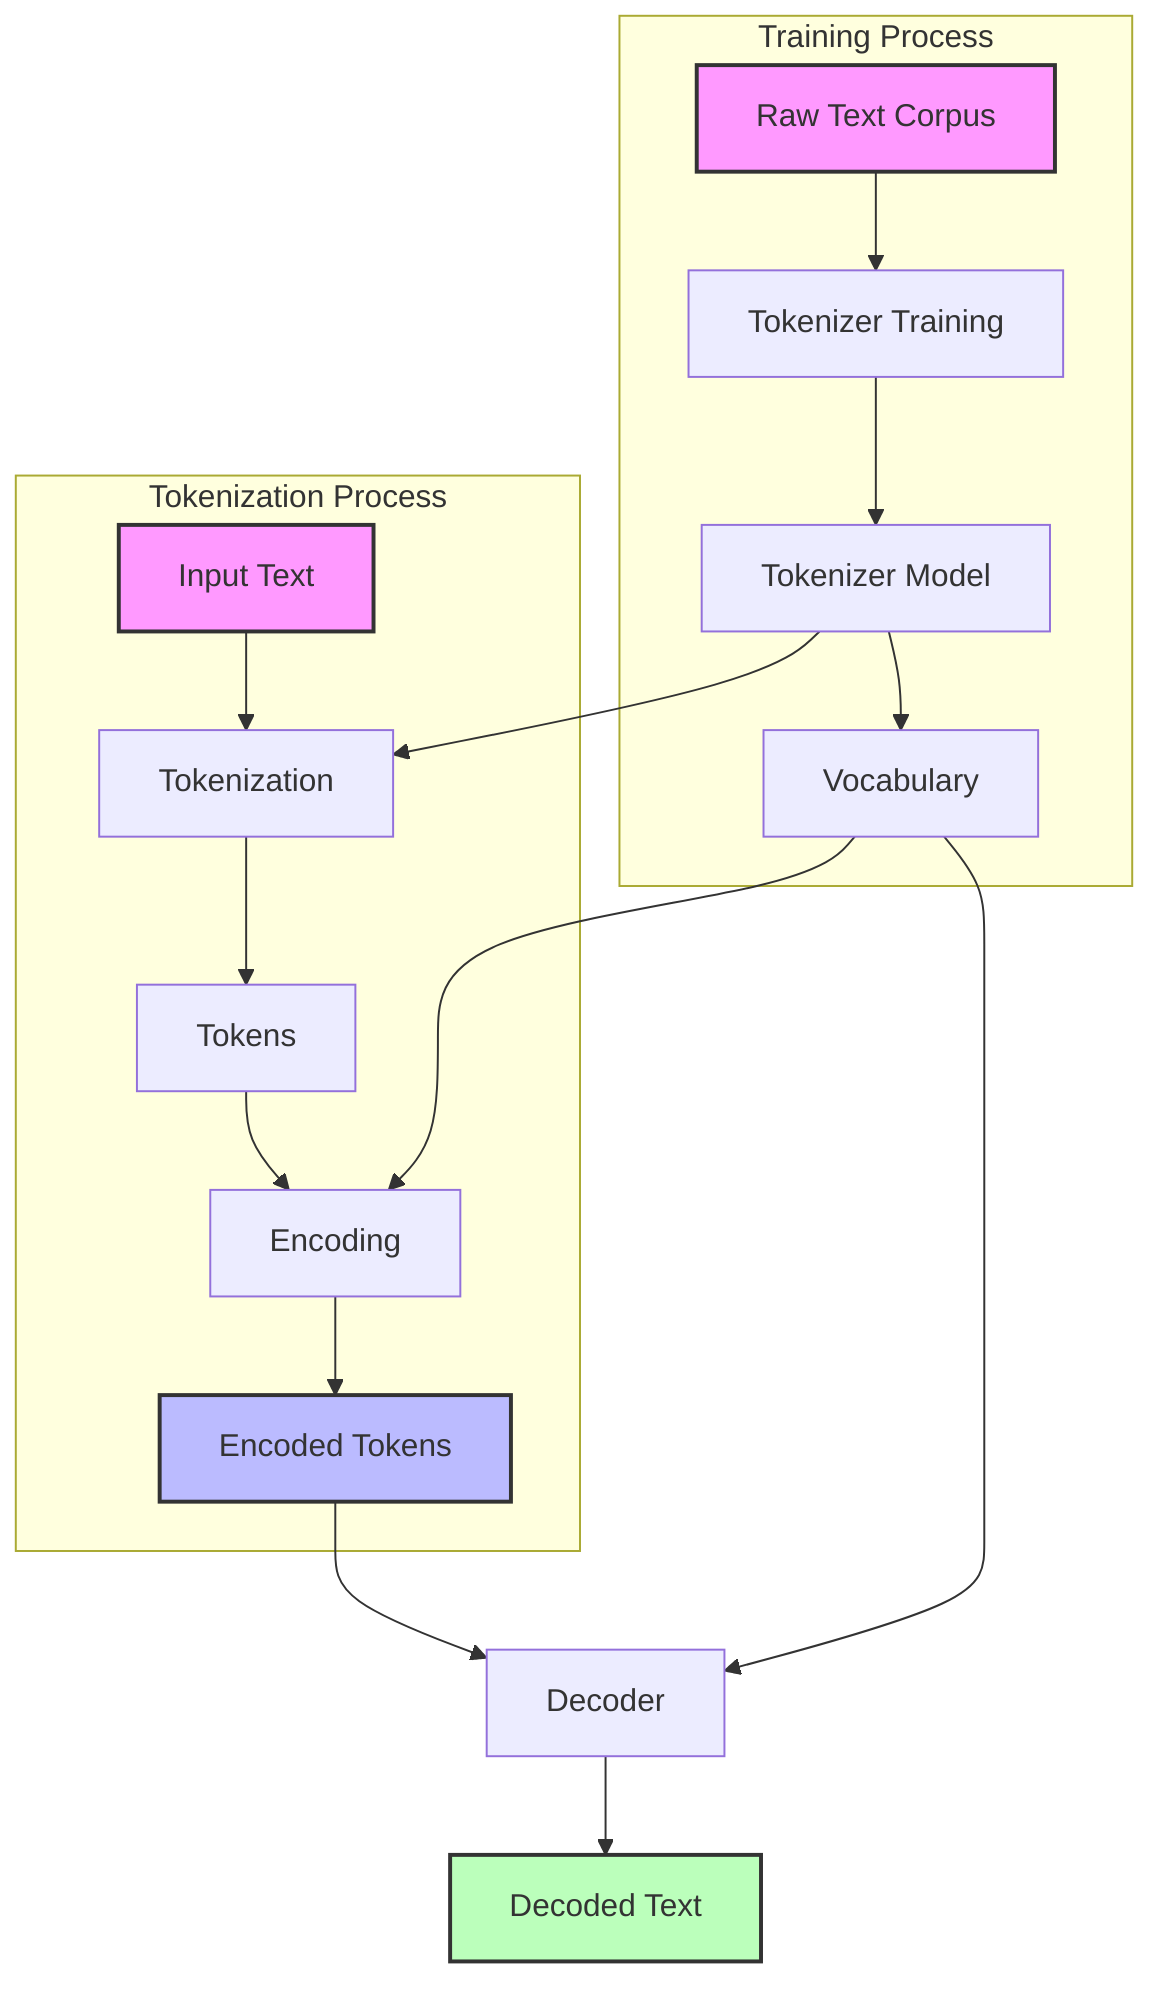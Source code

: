 graph TD
    A[Raw Text Corpus] --> B[Tokenizer Training]
    B --> C[Tokenizer Model]
    C --> D[Vocabulary]
    
    E[Input Text] --> F[Tokenization]
    C --> F
    F --> G[Tokens]
    G --> H[Encoding]
    D --> H
    H --> I[Encoded Tokens]
    
    subgraph "Training Process"
    A
    B
    C
    D
    end
    
    subgraph "Tokenization Process"
    E
    F
    G
    H
    I
    end
    
    J[Decoder] --> K[Decoded Text]
    I --> J
    D --> J
    
    style A fill:#f9f,stroke:#333,stroke-width:2px
    style E fill:#f9f,stroke:#333,stroke-width:2px
    style I fill:#bbf,stroke:#333,stroke-width:2px
    style K fill:#bfb,stroke:#333,stroke-width:2px